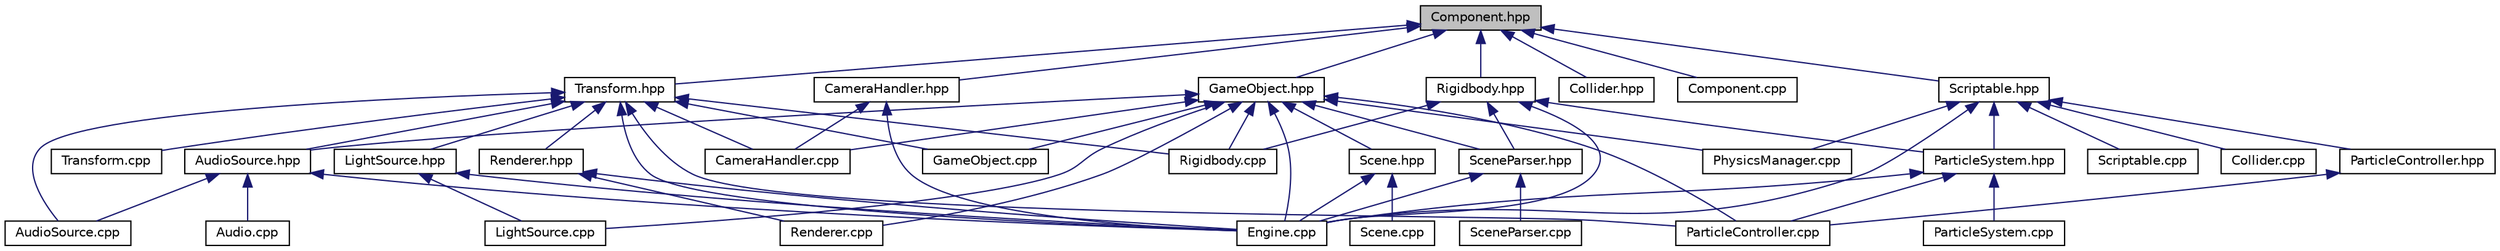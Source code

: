 digraph "Component.hpp"
{
  edge [fontname="Helvetica",fontsize="10",labelfontname="Helvetica",labelfontsize="10"];
  node [fontname="Helvetica",fontsize="10",shape=record];
  Node2 [label="Component.hpp",height=0.2,width=0.4,color="black", fillcolor="grey75", style="filled", fontcolor="black"];
  Node2 -> Node3 [dir="back",color="midnightblue",fontsize="10",style="solid",fontname="Helvetica"];
  Node3 [label="Transform.hpp",height=0.2,width=0.4,color="black", fillcolor="white", style="filled",URL="$_transform_8hpp.html"];
  Node3 -> Node4 [dir="back",color="midnightblue",fontsize="10",style="solid",fontname="Helvetica"];
  Node4 [label="AudioSource.hpp",height=0.2,width=0.4,color="black", fillcolor="white", style="filled",URL="$_audio_source_8hpp.html"];
  Node4 -> Node5 [dir="back",color="midnightblue",fontsize="10",style="solid",fontname="Helvetica"];
  Node5 [label="Audio.cpp",height=0.2,width=0.4,color="black", fillcolor="white", style="filled",URL="$_audio_8cpp.html"];
  Node4 -> Node6 [dir="back",color="midnightblue",fontsize="10",style="solid",fontname="Helvetica"];
  Node6 [label="AudioSource.cpp",height=0.2,width=0.4,color="black", fillcolor="white", style="filled",URL="$_audio_source_8cpp.html"];
  Node4 -> Node7 [dir="back",color="midnightblue",fontsize="10",style="solid",fontname="Helvetica"];
  Node7 [label="Engine.cpp",height=0.2,width=0.4,color="black", fillcolor="white", style="filled",URL="$_engine_8cpp.html"];
  Node3 -> Node6 [dir="back",color="midnightblue",fontsize="10",style="solid",fontname="Helvetica"];
  Node3 -> Node8 [dir="back",color="midnightblue",fontsize="10",style="solid",fontname="Helvetica"];
  Node8 [label="CameraHandler.cpp",height=0.2,width=0.4,color="black", fillcolor="white", style="filled",URL="$_camera_handler_8cpp.html"];
  Node3 -> Node7 [dir="back",color="midnightblue",fontsize="10",style="solid",fontname="Helvetica"];
  Node3 -> Node9 [dir="back",color="midnightblue",fontsize="10",style="solid",fontname="Helvetica"];
  Node9 [label="Renderer.hpp",height=0.2,width=0.4,color="black", fillcolor="white", style="filled",URL="$_renderer_8hpp.html"];
  Node9 -> Node7 [dir="back",color="midnightblue",fontsize="10",style="solid",fontname="Helvetica"];
  Node9 -> Node10 [dir="back",color="midnightblue",fontsize="10",style="solid",fontname="Helvetica"];
  Node10 [label="Renderer.cpp",height=0.2,width=0.4,color="black", fillcolor="white", style="filled",URL="$_renderer_8cpp.html"];
  Node3 -> Node11 [dir="back",color="midnightblue",fontsize="10",style="solid",fontname="Helvetica"];
  Node11 [label="LightSource.hpp",height=0.2,width=0.4,color="black", fillcolor="white", style="filled",URL="$_light_source_8hpp.html"];
  Node11 -> Node7 [dir="back",color="midnightblue",fontsize="10",style="solid",fontname="Helvetica"];
  Node11 -> Node12 [dir="back",color="midnightblue",fontsize="10",style="solid",fontname="Helvetica"];
  Node12 [label="LightSource.cpp",height=0.2,width=0.4,color="black", fillcolor="white", style="filled",URL="$_light_source_8cpp.html"];
  Node3 -> Node13 [dir="back",color="midnightblue",fontsize="10",style="solid",fontname="Helvetica"];
  Node13 [label="GameObject.cpp",height=0.2,width=0.4,color="black", fillcolor="white", style="filled",URL="$_game_object_8cpp.html"];
  Node3 -> Node14 [dir="back",color="midnightblue",fontsize="10",style="solid",fontname="Helvetica"];
  Node14 [label="ParticleController.cpp",height=0.2,width=0.4,color="black", fillcolor="white", style="filled",URL="$_particle_controller_8cpp.html"];
  Node3 -> Node15 [dir="back",color="midnightblue",fontsize="10",style="solid",fontname="Helvetica"];
  Node15 [label="Rigidbody.cpp",height=0.2,width=0.4,color="black", fillcolor="white", style="filled",URL="$_rigidbody_8cpp.html"];
  Node3 -> Node16 [dir="back",color="midnightblue",fontsize="10",style="solid",fontname="Helvetica"];
  Node16 [label="Transform.cpp",height=0.2,width=0.4,color="black", fillcolor="white", style="filled",URL="$_transform_8cpp.html"];
  Node2 -> Node17 [dir="back",color="midnightblue",fontsize="10",style="solid",fontname="Helvetica"];
  Node17 [label="GameObject.hpp",height=0.2,width=0.4,color="black", fillcolor="white", style="filled",URL="$_game_object_8hpp.html"];
  Node17 -> Node4 [dir="back",color="midnightblue",fontsize="10",style="solid",fontname="Helvetica"];
  Node17 -> Node8 [dir="back",color="midnightblue",fontsize="10",style="solid",fontname="Helvetica"];
  Node17 -> Node18 [dir="back",color="midnightblue",fontsize="10",style="solid",fontname="Helvetica"];
  Node18 [label="Scene.hpp",height=0.2,width=0.4,color="black", fillcolor="white", style="filled",URL="$_scene_8hpp.html"];
  Node18 -> Node7 [dir="back",color="midnightblue",fontsize="10",style="solid",fontname="Helvetica"];
  Node18 -> Node19 [dir="back",color="midnightblue",fontsize="10",style="solid",fontname="Helvetica"];
  Node19 [label="Scene.cpp",height=0.2,width=0.4,color="black", fillcolor="white", style="filled",URL="$_scene_8cpp.html"];
  Node17 -> Node20 [dir="back",color="midnightblue",fontsize="10",style="solid",fontname="Helvetica"];
  Node20 [label="SceneParser.hpp",height=0.2,width=0.4,color="black", fillcolor="white", style="filled",URL="$_scene_parser_8hpp.html"];
  Node20 -> Node7 [dir="back",color="midnightblue",fontsize="10",style="solid",fontname="Helvetica"];
  Node20 -> Node21 [dir="back",color="midnightblue",fontsize="10",style="solid",fontname="Helvetica"];
  Node21 [label="SceneParser.cpp",height=0.2,width=0.4,color="black", fillcolor="white", style="filled",URL="$_scene_parser_8cpp.html"];
  Node17 -> Node7 [dir="back",color="midnightblue",fontsize="10",style="solid",fontname="Helvetica"];
  Node17 -> Node13 [dir="back",color="midnightblue",fontsize="10",style="solid",fontname="Helvetica"];
  Node17 -> Node12 [dir="back",color="midnightblue",fontsize="10",style="solid",fontname="Helvetica"];
  Node17 -> Node14 [dir="back",color="midnightblue",fontsize="10",style="solid",fontname="Helvetica"];
  Node17 -> Node22 [dir="back",color="midnightblue",fontsize="10",style="solid",fontname="Helvetica"];
  Node22 [label="PhysicsManager.cpp",height=0.2,width=0.4,color="black", fillcolor="white", style="filled",URL="$_physics_manager_8cpp.html"];
  Node17 -> Node10 [dir="back",color="midnightblue",fontsize="10",style="solid",fontname="Helvetica"];
  Node17 -> Node15 [dir="back",color="midnightblue",fontsize="10",style="solid",fontname="Helvetica"];
  Node2 -> Node23 [dir="back",color="midnightblue",fontsize="10",style="solid",fontname="Helvetica"];
  Node23 [label="CameraHandler.hpp",height=0.2,width=0.4,color="black", fillcolor="white", style="filled",URL="$_camera_handler_8hpp.html"];
  Node23 -> Node8 [dir="back",color="midnightblue",fontsize="10",style="solid",fontname="Helvetica"];
  Node23 -> Node7 [dir="back",color="midnightblue",fontsize="10",style="solid",fontname="Helvetica"];
  Node2 -> Node24 [dir="back",color="midnightblue",fontsize="10",style="solid",fontname="Helvetica"];
  Node24 [label="Scriptable.hpp",height=0.2,width=0.4,color="black", fillcolor="white", style="filled",URL="$_scriptable_8hpp.html"];
  Node24 -> Node25 [dir="back",color="midnightblue",fontsize="10",style="solid",fontname="Helvetica"];
  Node25 [label="Collider.cpp",height=0.2,width=0.4,color="black", fillcolor="white", style="filled",URL="$_collider_8cpp.html"];
  Node24 -> Node7 [dir="back",color="midnightblue",fontsize="10",style="solid",fontname="Helvetica"];
  Node24 -> Node26 [dir="back",color="midnightblue",fontsize="10",style="solid",fontname="Helvetica"];
  Node26 [label="ParticleSystem.hpp",height=0.2,width=0.4,color="black", fillcolor="white", style="filled",URL="$_particle_system_8hpp.html"];
  Node26 -> Node7 [dir="back",color="midnightblue",fontsize="10",style="solid",fontname="Helvetica"];
  Node26 -> Node14 [dir="back",color="midnightblue",fontsize="10",style="solid",fontname="Helvetica"];
  Node26 -> Node27 [dir="back",color="midnightblue",fontsize="10",style="solid",fontname="Helvetica"];
  Node27 [label="ParticleSystem.cpp",height=0.2,width=0.4,color="black", fillcolor="white", style="filled",URL="$_particle_system_8cpp.html"];
  Node24 -> Node28 [dir="back",color="midnightblue",fontsize="10",style="solid",fontname="Helvetica"];
  Node28 [label="ParticleController.hpp",height=0.2,width=0.4,color="black", fillcolor="white", style="filled",URL="$_particle_controller_8hpp.html"];
  Node28 -> Node14 [dir="back",color="midnightblue",fontsize="10",style="solid",fontname="Helvetica"];
  Node24 -> Node22 [dir="back",color="midnightblue",fontsize="10",style="solid",fontname="Helvetica"];
  Node24 -> Node29 [dir="back",color="midnightblue",fontsize="10",style="solid",fontname="Helvetica"];
  Node29 [label="Scriptable.cpp",height=0.2,width=0.4,color="black", fillcolor="white", style="filled",URL="$_scriptable_8cpp.html"];
  Node2 -> Node30 [dir="back",color="midnightblue",fontsize="10",style="solid",fontname="Helvetica"];
  Node30 [label="Collider.hpp",height=0.2,width=0.4,color="black", fillcolor="white", style="filled",URL="$_collider_8hpp.html"];
  Node2 -> Node31 [dir="back",color="midnightblue",fontsize="10",style="solid",fontname="Helvetica"];
  Node31 [label="Component.cpp",height=0.2,width=0.4,color="black", fillcolor="white", style="filled",URL="$_component_8cpp.html"];
  Node2 -> Node32 [dir="back",color="midnightblue",fontsize="10",style="solid",fontname="Helvetica"];
  Node32 [label="Rigidbody.hpp",height=0.2,width=0.4,color="black", fillcolor="white", style="filled",URL="$_rigidbody_8hpp.html"];
  Node32 -> Node20 [dir="back",color="midnightblue",fontsize="10",style="solid",fontname="Helvetica"];
  Node32 -> Node26 [dir="back",color="midnightblue",fontsize="10",style="solid",fontname="Helvetica"];
  Node32 -> Node7 [dir="back",color="midnightblue",fontsize="10",style="solid",fontname="Helvetica"];
  Node32 -> Node15 [dir="back",color="midnightblue",fontsize="10",style="solid",fontname="Helvetica"];
}
